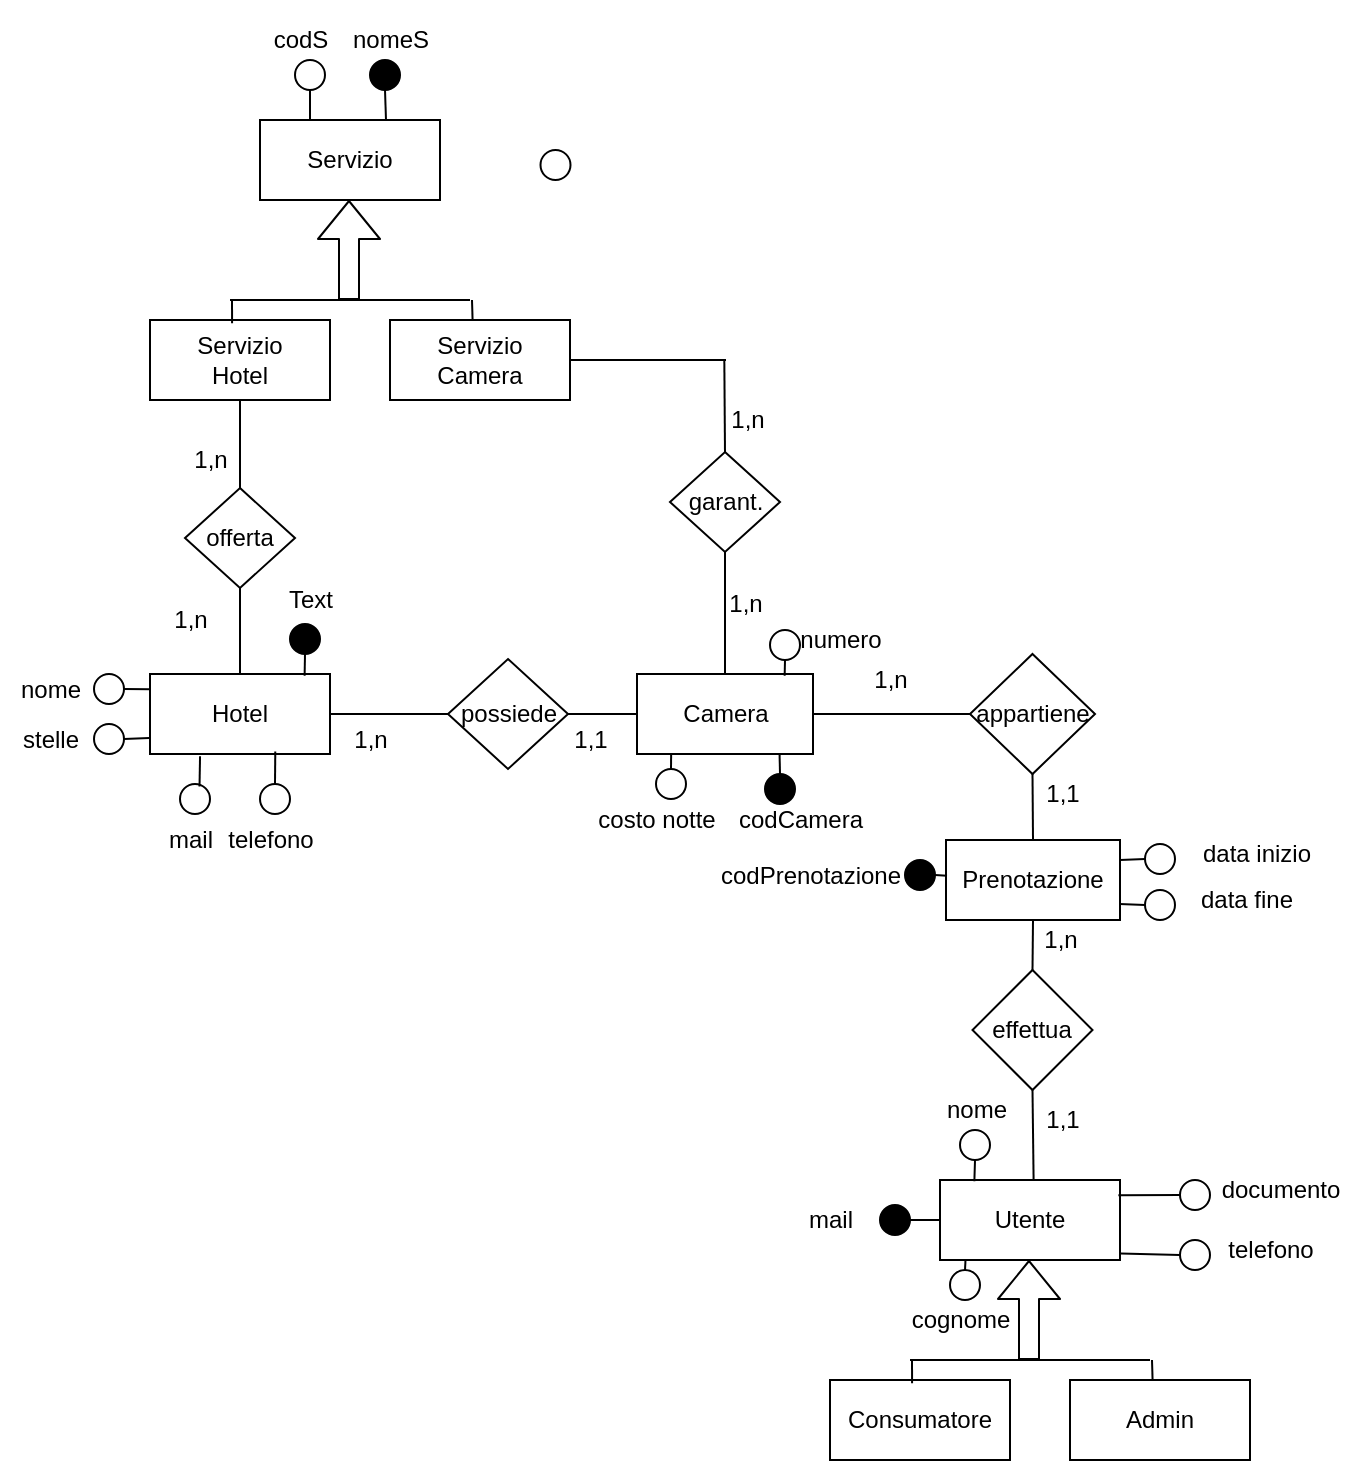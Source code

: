 <mxfile>
    <diagram id="h_bFdFp3PeV8SXcw5uPe" name="Page-1">
        <mxGraphModel dx="1052" dy="790" grid="1" gridSize="10" guides="1" tooltips="1" connect="1" arrows="1" fold="1" page="1" pageScale="1" pageWidth="827" pageHeight="1169" math="0" shadow="0">
            <root>
                <mxCell id="0"/>
                <mxCell id="1" parent="0"/>
                <mxCell id="78" value="effettua" style="rhombus;whiteSpace=wrap;html=1;shadow=0;sketch=0;" vertex="1" parent="1">
                    <mxGeometry x="531.25" y="525" width="60" height="60" as="geometry"/>
                </mxCell>
                <mxCell id="79" value="Prenotazione" style="rounded=0;whiteSpace=wrap;html=1;shadow=0;sketch=0;" vertex="1" parent="1">
                    <mxGeometry x="518" y="460" width="87" height="40" as="geometry"/>
                </mxCell>
                <mxCell id="188" value="" style="shape=flexArrow;endArrow=classic;html=1;fillColor=#ffffff;" edge="1" parent="1">
                    <mxGeometry width="50" height="50" relative="1" as="geometry">
                        <mxPoint x="219.5" y="190" as="sourcePoint"/>
                        <mxPoint x="219.5" y="140" as="targetPoint"/>
                    </mxGeometry>
                </mxCell>
                <mxCell id="189" value="" style="rounded=0;whiteSpace=wrap;html=1;" vertex="1" parent="1">
                    <mxGeometry x="175" y="100" width="90" height="40" as="geometry"/>
                </mxCell>
                <mxCell id="190" value="Servizio" style="text;html=1;strokeColor=none;fillColor=none;align=center;verticalAlign=middle;whiteSpace=wrap;rounded=0;" vertex="1" parent="1">
                    <mxGeometry x="200" y="110" width="40" height="20" as="geometry"/>
                </mxCell>
                <mxCell id="191" value="" style="endArrow=none;html=1;" edge="1" parent="1">
                    <mxGeometry width="50" height="50" relative="1" as="geometry">
                        <mxPoint x="160" y="190" as="sourcePoint"/>
                        <mxPoint x="280" y="190" as="targetPoint"/>
                        <Array as="points">
                            <mxPoint x="220" y="190"/>
                        </Array>
                    </mxGeometry>
                </mxCell>
                <mxCell id="192" value="" style="rounded=0;whiteSpace=wrap;html=1;" vertex="1" parent="1">
                    <mxGeometry x="120" y="200" width="90" height="40" as="geometry"/>
                </mxCell>
                <mxCell id="193" value="" style="endArrow=none;html=1;exitX=0.5;exitY=0;exitDx=0;exitDy=0;" edge="1" parent="1" source="192">
                    <mxGeometry width="50" height="50" relative="1" as="geometry">
                        <mxPoint x="390" y="430" as="sourcePoint"/>
                        <mxPoint x="165" y="200" as="targetPoint"/>
                    </mxGeometry>
                </mxCell>
                <mxCell id="194" value="" style="endArrow=none;html=1;exitX=0.456;exitY=0.04;exitDx=0;exitDy=0;exitPerimeter=0;" edge="1" parent="1" source="192">
                    <mxGeometry width="50" height="50" relative="1" as="geometry">
                        <mxPoint x="190" y="290" as="sourcePoint"/>
                        <mxPoint x="161" y="190" as="targetPoint"/>
                    </mxGeometry>
                </mxCell>
                <mxCell id="195" value="" style="rounded=0;whiteSpace=wrap;html=1;" vertex="1" parent="1">
                    <mxGeometry x="240" y="200" width="90" height="40" as="geometry"/>
                </mxCell>
                <mxCell id="196" value="" style="endArrow=none;html=1;exitX=0.459;exitY=0.011;exitDx=0;exitDy=0;exitPerimeter=0;" edge="1" parent="1" source="195">
                    <mxGeometry width="50" height="50" relative="1" as="geometry">
                        <mxPoint x="140" y="230" as="sourcePoint"/>
                        <mxPoint x="281" y="190" as="targetPoint"/>
                    </mxGeometry>
                </mxCell>
                <mxCell id="197" value="Servizio Hotel" style="text;html=1;strokeColor=none;fillColor=none;align=center;verticalAlign=middle;whiteSpace=wrap;rounded=0;" vertex="1" parent="1">
                    <mxGeometry x="145" y="210" width="40" height="20" as="geometry"/>
                </mxCell>
                <mxCell id="198" value="Servizio Camera" style="text;html=1;strokeColor=none;fillColor=none;align=center;verticalAlign=middle;whiteSpace=wrap;rounded=0;" vertex="1" parent="1">
                    <mxGeometry x="265" y="210" width="40" height="20" as="geometry"/>
                </mxCell>
                <mxCell id="199" value="" style="rhombus;whiteSpace=wrap;html=1;" vertex="1" parent="1">
                    <mxGeometry x="137.5" y="284" width="55" height="50" as="geometry"/>
                </mxCell>
                <mxCell id="200" value="offerta" style="text;html=1;strokeColor=none;fillColor=none;align=center;verticalAlign=middle;whiteSpace=wrap;rounded=0;" vertex="1" parent="1">
                    <mxGeometry x="145" y="299" width="40" height="20" as="geometry"/>
                </mxCell>
                <mxCell id="201" value="" style="endArrow=none;html=1;exitX=0.5;exitY=0;exitDx=0;exitDy=0;entryX=0.5;entryY=1;entryDx=0;entryDy=0;" edge="1" parent="1" source="199" target="192">
                    <mxGeometry width="50" height="50" relative="1" as="geometry">
                        <mxPoint x="380" y="330" as="sourcePoint"/>
                        <mxPoint x="430" y="280" as="targetPoint"/>
                    </mxGeometry>
                </mxCell>
                <mxCell id="202" value="" style="rounded=0;whiteSpace=wrap;html=1;" vertex="1" parent="1">
                    <mxGeometry x="120" y="377" width="90" height="40" as="geometry"/>
                </mxCell>
                <mxCell id="203" value="Hotel" style="text;html=1;strokeColor=none;fillColor=none;align=center;verticalAlign=middle;whiteSpace=wrap;rounded=0;" vertex="1" parent="1">
                    <mxGeometry x="145" y="387" width="40" height="20" as="geometry"/>
                </mxCell>
                <mxCell id="204" value="" style="endArrow=none;html=1;exitX=0.5;exitY=0;exitDx=0;exitDy=0;entryX=0.5;entryY=1;entryDx=0;entryDy=0;" edge="1" parent="1" source="202" target="199">
                    <mxGeometry width="50" height="50" relative="1" as="geometry">
                        <mxPoint x="380" y="330" as="sourcePoint"/>
                        <mxPoint x="430" y="280" as="targetPoint"/>
                    </mxGeometry>
                </mxCell>
                <mxCell id="205" value="" style="rhombus;whiteSpace=wrap;html=1;" vertex="1" parent="1">
                    <mxGeometry x="269" y="369.5" width="60" height="55" as="geometry"/>
                </mxCell>
                <mxCell id="206" value="possiede" style="text;html=1;strokeColor=none;fillColor=none;align=center;verticalAlign=middle;whiteSpace=wrap;rounded=0;" vertex="1" parent="1">
                    <mxGeometry x="282.75" y="387" width="32.5" height="20" as="geometry"/>
                </mxCell>
                <mxCell id="207" value="" style="rhombus;whiteSpace=wrap;html=1;" vertex="1" parent="1">
                    <mxGeometry x="380" y="266" width="55" height="50" as="geometry"/>
                </mxCell>
                <mxCell id="208" value="garant." style="text;html=1;strokeColor=none;fillColor=none;align=center;verticalAlign=middle;whiteSpace=wrap;rounded=0;" vertex="1" parent="1">
                    <mxGeometry x="387.5" y="281" width="40" height="20" as="geometry"/>
                </mxCell>
                <mxCell id="209" value="" style="endArrow=none;html=1;exitX=1;exitY=0.5;exitDx=0;exitDy=0;" edge="1" parent="1" source="195">
                    <mxGeometry width="50" height="50" relative="1" as="geometry">
                        <mxPoint x="380" y="330" as="sourcePoint"/>
                        <mxPoint x="408" y="220" as="targetPoint"/>
                    </mxGeometry>
                </mxCell>
                <mxCell id="210" value="" style="endArrow=none;html=1;exitX=1;exitY=0.5;exitDx=0;exitDy=0;entryX=0;entryY=0.5;entryDx=0;entryDy=0;" edge="1" parent="1" source="202" target="205">
                    <mxGeometry width="50" height="50" relative="1" as="geometry">
                        <mxPoint x="380" y="327" as="sourcePoint"/>
                        <mxPoint x="430" y="277" as="targetPoint"/>
                    </mxGeometry>
                </mxCell>
                <mxCell id="211" value="" style="rounded=0;whiteSpace=wrap;html=1;" vertex="1" parent="1">
                    <mxGeometry x="363.5" y="377" width="88" height="40" as="geometry"/>
                </mxCell>
                <mxCell id="212" value="" style="endArrow=none;html=1;exitX=1;exitY=0.5;exitDx=0;exitDy=0;entryX=0;entryY=0.5;entryDx=0;entryDy=0;" edge="1" parent="1" source="205" target="211">
                    <mxGeometry width="50" height="50" relative="1" as="geometry">
                        <mxPoint x="380" y="330" as="sourcePoint"/>
                        <mxPoint x="430" y="280" as="targetPoint"/>
                    </mxGeometry>
                </mxCell>
                <mxCell id="213" value="" style="endArrow=none;html=1;entryX=0.5;entryY=1;entryDx=0;entryDy=0;exitX=0.5;exitY=0;exitDx=0;exitDy=0;" edge="1" parent="1" source="211" target="207">
                    <mxGeometry width="50" height="50" relative="1" as="geometry">
                        <mxPoint x="380" y="330" as="sourcePoint"/>
                        <mxPoint x="430" y="280" as="targetPoint"/>
                    </mxGeometry>
                </mxCell>
                <mxCell id="214" value="" style="endArrow=none;html=1;entryX=0.5;entryY=0;entryDx=0;entryDy=0;" edge="1" parent="1" target="207">
                    <mxGeometry width="50" height="50" relative="1" as="geometry">
                        <mxPoint x="407.16" y="220" as="sourcePoint"/>
                        <mxPoint x="407.16" y="260" as="targetPoint"/>
                    </mxGeometry>
                </mxCell>
                <mxCell id="215" value="Camera" style="text;html=1;strokeColor=none;fillColor=none;align=center;verticalAlign=middle;whiteSpace=wrap;rounded=0;" vertex="1" parent="1">
                    <mxGeometry x="388" y="387" width="40" height="20" as="geometry"/>
                </mxCell>
                <mxCell id="216" value="1,n" style="text;html=1;strokeColor=none;fillColor=none;align=center;verticalAlign=middle;whiteSpace=wrap;rounded=0;" vertex="1" parent="1">
                    <mxGeometry x="408" y="240" width="22" height="20" as="geometry"/>
                </mxCell>
                <mxCell id="217" value="1,n" style="text;html=1;strokeColor=none;fillColor=none;align=center;verticalAlign=middle;whiteSpace=wrap;rounded=0;" vertex="1" parent="1">
                    <mxGeometry x="408" y="334" width="20" height="16" as="geometry"/>
                </mxCell>
                <mxCell id="218" value="1,1" style="text;html=1;align=center;verticalAlign=middle;resizable=0;points=[];autosize=1;" vertex="1" parent="1">
                    <mxGeometry x="325" y="400" width="30" height="20" as="geometry"/>
                </mxCell>
                <mxCell id="219" value="1,n" style="text;html=1;align=center;verticalAlign=middle;resizable=0;points=[];autosize=1;" vertex="1" parent="1">
                    <mxGeometry x="135" y="260" width="30" height="20" as="geometry"/>
                </mxCell>
                <mxCell id="220" value="1,n" style="text;html=1;align=center;verticalAlign=middle;resizable=0;points=[];autosize=1;" vertex="1" parent="1">
                    <mxGeometry x="125" y="340" width="30" height="20" as="geometry"/>
                </mxCell>
                <mxCell id="221" value="1,n" style="text;html=1;align=center;verticalAlign=middle;resizable=0;points=[];autosize=1;" vertex="1" parent="1">
                    <mxGeometry x="215" y="400" width="30" height="20" as="geometry"/>
                </mxCell>
                <mxCell id="233" value="" style="shape=flexArrow;endArrow=classic;html=1;fillColor=#ffffff;" edge="1" parent="1">
                    <mxGeometry width="50" height="50" relative="1" as="geometry">
                        <mxPoint x="559.5" y="720" as="sourcePoint"/>
                        <mxPoint x="559.5" y="670" as="targetPoint"/>
                    </mxGeometry>
                </mxCell>
                <mxCell id="234" value="" style="rounded=0;whiteSpace=wrap;html=1;" vertex="1" parent="1">
                    <mxGeometry x="515" y="630" width="90" height="40" as="geometry"/>
                </mxCell>
                <mxCell id="235" value="Utente" style="text;html=1;strokeColor=none;fillColor=none;align=center;verticalAlign=middle;whiteSpace=wrap;rounded=0;" vertex="1" parent="1">
                    <mxGeometry x="540" y="640" width="40" height="20" as="geometry"/>
                </mxCell>
                <mxCell id="236" value="" style="endArrow=none;html=1;" edge="1" parent="1">
                    <mxGeometry width="50" height="50" relative="1" as="geometry">
                        <mxPoint x="500" y="720" as="sourcePoint"/>
                        <mxPoint x="620" y="720" as="targetPoint"/>
                        <Array as="points">
                            <mxPoint x="560" y="720"/>
                        </Array>
                    </mxGeometry>
                </mxCell>
                <mxCell id="237" value="" style="rounded=0;whiteSpace=wrap;html=1;" vertex="1" parent="1">
                    <mxGeometry x="460" y="730" width="90" height="40" as="geometry"/>
                </mxCell>
                <mxCell id="238" value="" style="endArrow=none;html=1;exitX=0.5;exitY=0;exitDx=0;exitDy=0;" edge="1" parent="1" source="237">
                    <mxGeometry width="50" height="50" relative="1" as="geometry">
                        <mxPoint x="730" y="960" as="sourcePoint"/>
                        <mxPoint x="505" y="730" as="targetPoint"/>
                    </mxGeometry>
                </mxCell>
                <mxCell id="239" value="" style="endArrow=none;html=1;exitX=0.456;exitY=0.04;exitDx=0;exitDy=0;exitPerimeter=0;" edge="1" parent="1" source="237">
                    <mxGeometry width="50" height="50" relative="1" as="geometry">
                        <mxPoint x="530" y="820" as="sourcePoint"/>
                        <mxPoint x="501" y="720" as="targetPoint"/>
                    </mxGeometry>
                </mxCell>
                <mxCell id="240" value="" style="rounded=0;whiteSpace=wrap;html=1;" vertex="1" parent="1">
                    <mxGeometry x="580" y="730" width="90" height="40" as="geometry"/>
                </mxCell>
                <mxCell id="241" value="" style="endArrow=none;html=1;exitX=0.459;exitY=0.011;exitDx=0;exitDy=0;exitPerimeter=0;" edge="1" parent="1" source="240">
                    <mxGeometry width="50" height="50" relative="1" as="geometry">
                        <mxPoint x="480" y="760" as="sourcePoint"/>
                        <mxPoint x="621" y="720" as="targetPoint"/>
                    </mxGeometry>
                </mxCell>
                <mxCell id="242" value="Consumatore" style="text;html=1;strokeColor=none;fillColor=none;align=center;verticalAlign=middle;whiteSpace=wrap;rounded=0;" vertex="1" parent="1">
                    <mxGeometry x="485" y="740" width="40" height="20" as="geometry"/>
                </mxCell>
                <mxCell id="243" value="Admin" style="text;html=1;strokeColor=none;fillColor=none;align=center;verticalAlign=middle;whiteSpace=wrap;rounded=0;" vertex="1" parent="1">
                    <mxGeometry x="605" y="740" width="40" height="20" as="geometry"/>
                </mxCell>
                <mxCell id="244" value="" style="endArrow=none;html=1;shadow=0;fillColor=#ffffff;exitX=0;exitY=0.5;exitDx=0;exitDy=0;entryX=1;entryY=0.5;entryDx=0;entryDy=0;" edge="1" parent="1" source="249" target="211">
                    <mxGeometry width="50" height="50" relative="1" as="geometry">
                        <mxPoint x="408.75" y="470" as="sourcePoint"/>
                        <mxPoint x="460" y="550" as="targetPoint"/>
                    </mxGeometry>
                </mxCell>
                <mxCell id="245" value="" style="endArrow=none;html=1;shadow=0;fillColor=#ffffff;exitX=0.5;exitY=0;exitDx=0;exitDy=0;entryX=0.5;entryY=1;entryDx=0;entryDy=0;" edge="1" parent="1" source="79" target="249">
                    <mxGeometry width="50" height="50" relative="1" as="geometry">
                        <mxPoint x="410" y="600" as="sourcePoint"/>
                        <mxPoint x="408.75" y="530" as="targetPoint"/>
                    </mxGeometry>
                </mxCell>
                <mxCell id="246" value="" style="endArrow=none;html=1;shadow=0;fillColor=#ffffff;exitX=0.5;exitY=0;exitDx=0;exitDy=0;entryX=0.5;entryY=1;entryDx=0;entryDy=0;" edge="1" parent="1" source="78" target="79">
                    <mxGeometry width="50" height="50" relative="1" as="geometry">
                        <mxPoint x="561" y="570" as="sourcePoint"/>
                        <mxPoint x="611" y="520" as="targetPoint"/>
                    </mxGeometry>
                </mxCell>
                <mxCell id="247" value="" style="endArrow=none;html=1;shadow=0;fillColor=#ffffff;entryX=0.52;entryY=-0.006;entryDx=0;entryDy=0;exitX=0.5;exitY=1;exitDx=0;exitDy=0;entryPerimeter=0;" edge="1" parent="1" source="78" target="234">
                    <mxGeometry width="50" height="50" relative="1" as="geometry">
                        <mxPoint x="611" y="660" as="sourcePoint"/>
                        <mxPoint x="611" y="520" as="targetPoint"/>
                    </mxGeometry>
                </mxCell>
                <mxCell id="249" value="appartiene" style="rhombus;whiteSpace=wrap;html=1;shadow=0;sketch=0;" vertex="1" parent="1">
                    <mxGeometry x="530" y="367" width="62.5" height="60" as="geometry"/>
                </mxCell>
                <mxCell id="250" value="1,n" style="text;html=1;align=center;verticalAlign=middle;resizable=0;points=[];autosize=1;" vertex="1" parent="1">
                    <mxGeometry x="475" y="370" width="30" height="20" as="geometry"/>
                </mxCell>
                <mxCell id="251" value="1,1" style="text;html=1;align=center;verticalAlign=middle;resizable=0;points=[];autosize=1;" vertex="1" parent="1">
                    <mxGeometry x="561.25" y="427" width="30" height="20" as="geometry"/>
                </mxCell>
                <mxCell id="252" value="1,n" style="text;html=1;align=center;verticalAlign=middle;resizable=0;points=[];autosize=1;" vertex="1" parent="1">
                    <mxGeometry x="560" y="500" width="30" height="20" as="geometry"/>
                </mxCell>
                <mxCell id="253" value="1,1" style="text;html=1;align=center;verticalAlign=middle;resizable=0;points=[];autosize=1;" vertex="1" parent="1">
                    <mxGeometry x="561.25" y="590" width="30" height="20" as="geometry"/>
                </mxCell>
                <mxCell id="264" value="" style="ellipse;whiteSpace=wrap;html=1;aspect=fixed;shadow=0;" vertex="1" parent="1">
                    <mxGeometry x="192.5" y="70" width="15" height="15" as="geometry"/>
                </mxCell>
                <mxCell id="265" value="" style="ellipse;whiteSpace=wrap;html=1;aspect=fixed;shadow=0;labelBackgroundColor=none;labelBorderColor=none;fillColor=#000000;" vertex="1" parent="1">
                    <mxGeometry x="230" y="70" width="15" height="15" as="geometry"/>
                </mxCell>
                <mxCell id="266" value="" style="ellipse;whiteSpace=wrap;html=1;aspect=fixed;shadow=0;" vertex="1" parent="1">
                    <mxGeometry x="135" y="432" width="15" height="15" as="geometry"/>
                </mxCell>
                <mxCell id="267" value="" style="ellipse;whiteSpace=wrap;html=1;aspect=fixed;shadow=0;fillColor=#000000;" vertex="1" parent="1">
                    <mxGeometry x="190" y="352" width="15" height="15" as="geometry"/>
                </mxCell>
                <mxCell id="268" value="" style="ellipse;whiteSpace=wrap;html=1;aspect=fixed;shadow=0;" vertex="1" parent="1">
                    <mxGeometry x="315.25" y="115" width="15" height="15" as="geometry"/>
                </mxCell>
                <mxCell id="269" value="" style="ellipse;whiteSpace=wrap;html=1;aspect=fixed;shadow=0;" vertex="1" parent="1">
                    <mxGeometry x="92" y="377" width="15" height="15" as="geometry"/>
                </mxCell>
                <mxCell id="270" value="" style="ellipse;whiteSpace=wrap;html=1;aspect=fixed;shadow=0;" vertex="1" parent="1">
                    <mxGeometry x="175" y="432" width="15" height="15" as="geometry"/>
                </mxCell>
                <mxCell id="271" value="" style="ellipse;whiteSpace=wrap;html=1;aspect=fixed;shadow=0;" vertex="1" parent="1">
                    <mxGeometry x="92" y="402" width="15" height="15" as="geometry"/>
                </mxCell>
                <mxCell id="276" value="" style="endArrow=none;html=1;shadow=0;fillColor=#ffffff;exitX=0.5;exitY=1;exitDx=0;exitDy=0;entryX=0.278;entryY=0;entryDx=0;entryDy=0;entryPerimeter=0;" edge="1" parent="1" source="264" target="189">
                    <mxGeometry width="50" height="50" relative="1" as="geometry">
                        <mxPoint x="280" y="180" as="sourcePoint"/>
                        <mxPoint x="330" y="130" as="targetPoint"/>
                    </mxGeometry>
                </mxCell>
                <mxCell id="279" value="" style="endArrow=none;html=1;shadow=0;fillColor=#ffffff;entryX=0.5;entryY=1;entryDx=0;entryDy=0;" edge="1" parent="1" target="265">
                    <mxGeometry width="50" height="50" relative="1" as="geometry">
                        <mxPoint x="238" y="100" as="sourcePoint"/>
                        <mxPoint x="330" y="130" as="targetPoint"/>
                    </mxGeometry>
                </mxCell>
                <mxCell id="280" value="&lt;p style=&quot;line-height: 110%&quot;&gt;codS&lt;/p&gt;" style="text;html=1;align=center;verticalAlign=middle;resizable=0;points=[];autosize=1;" vertex="1" parent="1">
                    <mxGeometry x="175" y="40" width="40" height="40" as="geometry"/>
                </mxCell>
                <mxCell id="281" value="nomeS" style="text;html=1;align=center;verticalAlign=middle;resizable=0;points=[];autosize=1;" vertex="1" parent="1">
                    <mxGeometry x="215" y="50" width="50" height="20" as="geometry"/>
                </mxCell>
                <mxCell id="284" value="" style="endArrow=none;html=1;shadow=0;fillColor=#ffffff;exitX=0.5;exitY=1;exitDx=0;exitDy=0;entryX=0.859;entryY=0.022;entryDx=0;entryDy=0;entryPerimeter=0;" edge="1" parent="1" source="267" target="202">
                    <mxGeometry width="50" height="50" relative="1" as="geometry">
                        <mxPoint x="250" y="360" as="sourcePoint"/>
                        <mxPoint x="300" y="310" as="targetPoint"/>
                    </mxGeometry>
                </mxCell>
                <mxCell id="285" value="" style="endArrow=none;html=1;shadow=0;fillColor=#ffffff;exitX=0.5;exitY=0;exitDx=0;exitDy=0;entryX=0.696;entryY=0.969;entryDx=0;entryDy=0;entryPerimeter=0;" edge="1" parent="1" source="270" target="202">
                    <mxGeometry width="50" height="50" relative="1" as="geometry">
                        <mxPoint x="210" y="440" as="sourcePoint"/>
                        <mxPoint x="260" y="390" as="targetPoint"/>
                    </mxGeometry>
                </mxCell>
                <mxCell id="286" value="" style="endArrow=none;html=1;shadow=0;fillColor=#ffffff;exitX=0.651;exitY=0.081;exitDx=0;exitDy=0;exitPerimeter=0;entryX=0.278;entryY=1.027;entryDx=0;entryDy=0;entryPerimeter=0;" edge="1" parent="1" source="266" target="202">
                    <mxGeometry width="50" height="50" relative="1" as="geometry">
                        <mxPoint x="210" y="440" as="sourcePoint"/>
                        <mxPoint x="260" y="390" as="targetPoint"/>
                    </mxGeometry>
                </mxCell>
                <mxCell id="287" value="" style="endArrow=none;html=1;shadow=0;fillColor=#ffffff;exitX=1;exitY=0.5;exitDx=0;exitDy=0;entryX=-0.004;entryY=0.801;entryDx=0;entryDy=0;entryPerimeter=0;" edge="1" parent="1" source="271" target="202">
                    <mxGeometry width="50" height="50" relative="1" as="geometry">
                        <mxPoint x="140" y="430" as="sourcePoint"/>
                        <mxPoint x="190" y="380" as="targetPoint"/>
                    </mxGeometry>
                </mxCell>
                <mxCell id="288" value="" style="endArrow=none;html=1;shadow=0;fillColor=#ffffff;exitX=1;exitY=0.5;exitDx=0;exitDy=0;entryX=0.004;entryY=0.19;entryDx=0;entryDy=0;entryPerimeter=0;" edge="1" parent="1" source="269" target="202">
                    <mxGeometry width="50" height="50" relative="1" as="geometry">
                        <mxPoint x="140" y="430" as="sourcePoint"/>
                        <mxPoint x="190" y="380" as="targetPoint"/>
                    </mxGeometry>
                </mxCell>
                <mxCell id="289" value="mail" style="text;html=1;align=center;verticalAlign=middle;resizable=0;points=[];autosize=1;" vertex="1" parent="1">
                    <mxGeometry x="120" y="450" width="40" height="20" as="geometry"/>
                </mxCell>
                <mxCell id="290" value="telefono" style="text;html=1;align=center;verticalAlign=middle;resizable=0;points=[];autosize=1;" vertex="1" parent="1">
                    <mxGeometry x="150" y="450" width="60" height="20" as="geometry"/>
                </mxCell>
                <mxCell id="291" value="stelle" style="text;html=1;align=center;verticalAlign=middle;resizable=0;points=[];autosize=1;" vertex="1" parent="1">
                    <mxGeometry x="50" y="400" width="40" height="20" as="geometry"/>
                </mxCell>
                <mxCell id="292" value="nome" style="text;html=1;align=center;verticalAlign=middle;resizable=0;points=[];autosize=1;" vertex="1" parent="1">
                    <mxGeometry x="45" y="374.5" width="50" height="20" as="geometry"/>
                </mxCell>
                <mxCell id="293" value="Text" style="text;html=1;align=center;verticalAlign=middle;resizable=0;points=[];autosize=1;" vertex="1" parent="1">
                    <mxGeometry x="180" y="330" width="40" height="20" as="geometry"/>
                </mxCell>
                <mxCell id="294" value="" style="ellipse;whiteSpace=wrap;html=1;aspect=fixed;shadow=0;fillColor=#000000;" vertex="1" parent="1">
                    <mxGeometry x="427.5" y="427" width="15" height="15" as="geometry"/>
                </mxCell>
                <mxCell id="295" value="" style="ellipse;whiteSpace=wrap;html=1;aspect=fixed;shadow=0;fillColor=#000000;" vertex="1" parent="1">
                    <mxGeometry x="497.5" y="470" width="15" height="15" as="geometry"/>
                </mxCell>
                <mxCell id="296" value="" style="ellipse;whiteSpace=wrap;html=1;aspect=fixed;shadow=0;fillColor=#000000;" vertex="1" parent="1">
                    <mxGeometry x="485" y="642.5" width="15" height="15" as="geometry"/>
                </mxCell>
                <mxCell id="297" value="" style="ellipse;whiteSpace=wrap;html=1;aspect=fixed;shadow=0;" vertex="1" parent="1">
                    <mxGeometry x="430" y="355" width="15" height="15" as="geometry"/>
                </mxCell>
                <mxCell id="298" value="" style="ellipse;whiteSpace=wrap;html=1;aspect=fixed;shadow=0;" vertex="1" parent="1">
                    <mxGeometry x="373" y="424.5" width="15" height="15" as="geometry"/>
                </mxCell>
                <mxCell id="299" value="" style="endArrow=none;html=1;shadow=0;fillColor=#ffffff;exitX=0.5;exitY=0;exitDx=0;exitDy=0;entryX=0.194;entryY=0.998;entryDx=0;entryDy=0;entryPerimeter=0;" edge="1" parent="1" source="298" target="211">
                    <mxGeometry width="50" height="50" relative="1" as="geometry">
                        <mxPoint x="310" y="450" as="sourcePoint"/>
                        <mxPoint x="360" y="400" as="targetPoint"/>
                    </mxGeometry>
                </mxCell>
                <mxCell id="300" value="" style="endArrow=none;html=1;shadow=0;fillColor=#ffffff;exitX=0.5;exitY=0;exitDx=0;exitDy=0;entryX=0.81;entryY=0.992;entryDx=0;entryDy=0;entryPerimeter=0;" edge="1" parent="1" source="294" target="211">
                    <mxGeometry width="50" height="50" relative="1" as="geometry">
                        <mxPoint x="340" y="420" as="sourcePoint"/>
                        <mxPoint x="390" y="370" as="targetPoint"/>
                    </mxGeometry>
                </mxCell>
                <mxCell id="301" value="" style="endArrow=none;html=1;shadow=0;fillColor=#ffffff;exitX=0.5;exitY=1;exitDx=0;exitDy=0;entryX=0.839;entryY=0.022;entryDx=0;entryDy=0;entryPerimeter=0;" edge="1" parent="1" source="297" target="211">
                    <mxGeometry width="50" height="50" relative="1" as="geometry">
                        <mxPoint x="340" y="420" as="sourcePoint"/>
                        <mxPoint x="390" y="370" as="targetPoint"/>
                    </mxGeometry>
                </mxCell>
                <mxCell id="302" value="costo notte" style="text;html=1;align=center;verticalAlign=middle;resizable=0;points=[];autosize=1;" vertex="1" parent="1">
                    <mxGeometry x="338" y="440" width="70" height="20" as="geometry"/>
                </mxCell>
                <mxCell id="303" value="codCamera" style="text;html=1;align=center;verticalAlign=middle;resizable=0;points=[];autosize=1;" vertex="1" parent="1">
                    <mxGeometry x="405" y="440" width="80" height="20" as="geometry"/>
                </mxCell>
                <mxCell id="305" value="numero" style="text;html=1;align=center;verticalAlign=middle;resizable=0;points=[];autosize=1;" vertex="1" parent="1">
                    <mxGeometry x="435" y="349.5" width="60" height="20" as="geometry"/>
                </mxCell>
                <mxCell id="306" value="" style="ellipse;whiteSpace=wrap;html=1;aspect=fixed;shadow=0;" vertex="1" parent="1">
                    <mxGeometry x="635" y="630" width="15" height="15" as="geometry"/>
                </mxCell>
                <mxCell id="307" value="" style="ellipse;whiteSpace=wrap;html=1;aspect=fixed;shadow=0;" vertex="1" parent="1">
                    <mxGeometry x="617.5" y="485" width="15" height="15" as="geometry"/>
                </mxCell>
                <mxCell id="308" value="" style="ellipse;whiteSpace=wrap;html=1;aspect=fixed;shadow=0;" vertex="1" parent="1">
                    <mxGeometry x="617.5" y="462" width="15" height="15" as="geometry"/>
                </mxCell>
                <mxCell id="309" value="codPrenotazione" style="text;html=1;align=center;verticalAlign=middle;resizable=0;points=[];autosize=1;" vertex="1" parent="1">
                    <mxGeometry x="395" y="467.5" width="110" height="20" as="geometry"/>
                </mxCell>
                <mxCell id="310" value="data inizio" style="text;html=1;align=center;verticalAlign=middle;resizable=0;points=[];autosize=1;" vertex="1" parent="1">
                    <mxGeometry x="637.5" y="457" width="70" height="20" as="geometry"/>
                </mxCell>
                <mxCell id="311" value="data fine" style="text;html=1;align=center;verticalAlign=middle;resizable=0;points=[];autosize=1;" vertex="1" parent="1">
                    <mxGeometry x="637.5" y="480" width="60" height="20" as="geometry"/>
                </mxCell>
                <mxCell id="312" value="" style="endArrow=none;html=1;shadow=0;fillColor=#ffffff;exitX=1;exitY=0.5;exitDx=0;exitDy=0;entryX=0.006;entryY=0.447;entryDx=0;entryDy=0;entryPerimeter=0;" edge="1" parent="1" source="295" target="79">
                    <mxGeometry width="50" height="50" relative="1" as="geometry">
                        <mxPoint x="430" y="500" as="sourcePoint"/>
                        <mxPoint x="480" y="450" as="targetPoint"/>
                    </mxGeometry>
                </mxCell>
                <mxCell id="313" value="" style="endArrow=none;html=1;shadow=0;fillColor=#ffffff;exitX=0;exitY=0.5;exitDx=0;exitDy=0;entryX=0.997;entryY=0.801;entryDx=0;entryDy=0;entryPerimeter=0;" edge="1" parent="1" source="307" target="79">
                    <mxGeometry width="50" height="50" relative="1" as="geometry">
                        <mxPoint x="570" y="530" as="sourcePoint"/>
                        <mxPoint x="620" y="480" as="targetPoint"/>
                    </mxGeometry>
                </mxCell>
                <mxCell id="314" value="" style="endArrow=none;html=1;shadow=0;fillColor=#ffffff;exitX=0;exitY=0.5;exitDx=0;exitDy=0;entryX=1;entryY=0.25;entryDx=0;entryDy=0;" edge="1" parent="1" source="308" target="79">
                    <mxGeometry width="50" height="50" relative="1" as="geometry">
                        <mxPoint x="570" y="530" as="sourcePoint"/>
                        <mxPoint x="620" y="480" as="targetPoint"/>
                    </mxGeometry>
                </mxCell>
                <mxCell id="316" value="" style="ellipse;whiteSpace=wrap;html=1;aspect=fixed;shadow=0;" vertex="1" parent="1">
                    <mxGeometry x="635" y="660" width="15" height="15" as="geometry"/>
                </mxCell>
                <mxCell id="317" value="" style="ellipse;whiteSpace=wrap;html=1;aspect=fixed;shadow=0;" vertex="1" parent="1">
                    <mxGeometry x="525" y="605" width="15" height="15" as="geometry"/>
                </mxCell>
                <mxCell id="318" value="" style="ellipse;whiteSpace=wrap;html=1;aspect=fixed;shadow=0;" vertex="1" parent="1">
                    <mxGeometry x="520" y="675" width="15" height="15" as="geometry"/>
                </mxCell>
                <mxCell id="321" value="nome" style="text;html=1;align=center;verticalAlign=middle;resizable=0;points=[];autosize=1;" vertex="1" parent="1">
                    <mxGeometry x="507.5" y="585" width="50" height="20" as="geometry"/>
                </mxCell>
                <mxCell id="322" value="cognome" style="text;html=1;align=center;verticalAlign=middle;resizable=0;points=[];autosize=1;" vertex="1" parent="1">
                    <mxGeometry x="495" y="690" width="60" height="20" as="geometry"/>
                </mxCell>
                <mxCell id="323" value="telefono" style="text;html=1;align=center;verticalAlign=middle;resizable=0;points=[];autosize=1;" vertex="1" parent="1">
                    <mxGeometry x="650" y="655" width="60" height="20" as="geometry"/>
                </mxCell>
                <mxCell id="324" value="mail" style="text;html=1;align=center;verticalAlign=middle;resizable=0;points=[];autosize=1;" vertex="1" parent="1">
                    <mxGeometry x="440" y="640" width="40" height="20" as="geometry"/>
                </mxCell>
                <mxCell id="325" value="documento" style="text;html=1;align=center;verticalAlign=middle;resizable=0;points=[];autosize=1;" vertex="1" parent="1">
                    <mxGeometry x="650" y="625" width="70" height="20" as="geometry"/>
                </mxCell>
                <mxCell id="326" value="" style="endArrow=none;html=1;shadow=0;fillColor=#ffffff;exitX=0.991;exitY=0.19;exitDx=0;exitDy=0;entryX=0;entryY=0.5;entryDx=0;entryDy=0;exitPerimeter=0;" edge="1" parent="1" source="234" target="306">
                    <mxGeometry width="50" height="50" relative="1" as="geometry">
                        <mxPoint x="590" y="670" as="sourcePoint"/>
                        <mxPoint x="640" y="620" as="targetPoint"/>
                    </mxGeometry>
                </mxCell>
                <mxCell id="327" value="" style="endArrow=none;html=1;shadow=0;fillColor=#ffffff;exitX=0;exitY=0.5;exitDx=0;exitDy=0;entryX=1.004;entryY=0.92;entryDx=0;entryDy=0;entryPerimeter=0;" edge="1" parent="1" source="316" target="234">
                    <mxGeometry width="50" height="50" relative="1" as="geometry">
                        <mxPoint x="590" y="620" as="sourcePoint"/>
                        <mxPoint x="640" y="570" as="targetPoint"/>
                    </mxGeometry>
                </mxCell>
                <mxCell id="332" value="" style="endArrow=none;html=1;shadow=0;fillColor=#ffffff;exitX=0.5;exitY=0;exitDx=0;exitDy=0;entryX=0.142;entryY=0.987;entryDx=0;entryDy=0;entryPerimeter=0;" edge="1" parent="1" source="318" target="234">
                    <mxGeometry width="50" height="50" relative="1" as="geometry">
                        <mxPoint x="590" y="620" as="sourcePoint"/>
                        <mxPoint x="640" y="570" as="targetPoint"/>
                    </mxGeometry>
                </mxCell>
                <mxCell id="334" value="" style="endArrow=none;html=1;shadow=0;fillColor=#ffffff;exitX=1;exitY=0.5;exitDx=0;exitDy=0;" edge="1" parent="1" source="296" target="234">
                    <mxGeometry width="50" height="50" relative="1" as="geometry">
                        <mxPoint x="550" y="650" as="sourcePoint"/>
                        <mxPoint x="600" y="600" as="targetPoint"/>
                    </mxGeometry>
                </mxCell>
                <mxCell id="335" value="" style="endArrow=none;html=1;shadow=0;fillColor=#ffffff;entryX=0.5;entryY=1;entryDx=0;entryDy=0;exitX=0.191;exitY=0.016;exitDx=0;exitDy=0;exitPerimeter=0;" edge="1" parent="1" source="234" target="317">
                    <mxGeometry width="50" height="50" relative="1" as="geometry">
                        <mxPoint x="550" y="650" as="sourcePoint"/>
                        <mxPoint x="600" y="600" as="targetPoint"/>
                    </mxGeometry>
                </mxCell>
            </root>
        </mxGraphModel>
    </diagram>
</mxfile>